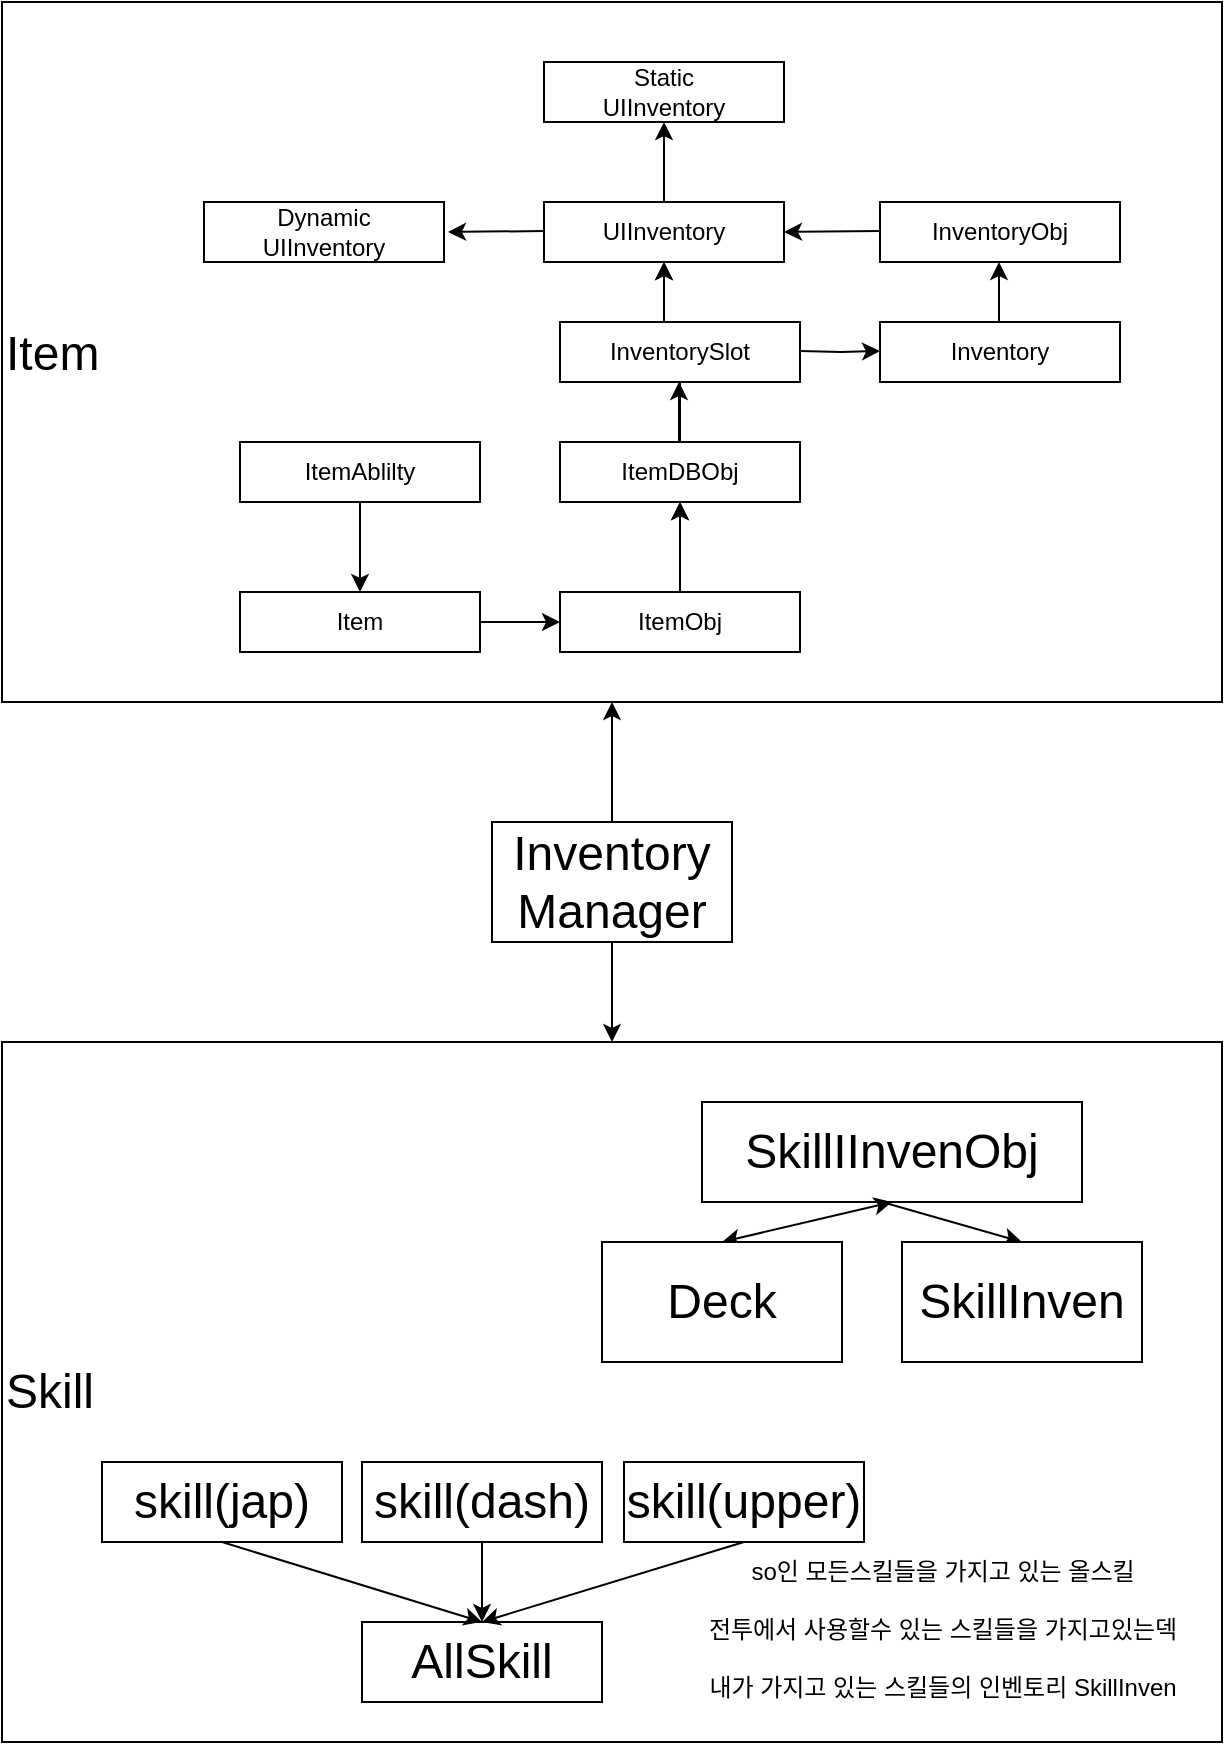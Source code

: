 <mxfile version="20.0.3" type="github">
  <diagram id="C5RBs43oDa-KdzZeNtuy" name="Page-1">
    <mxGraphModel dx="989" dy="521" grid="1" gridSize="10" guides="1" tooltips="1" connect="1" arrows="1" fold="1" page="1" pageScale="1" pageWidth="827" pageHeight="1169" math="0" shadow="0">
      <root>
        <mxCell id="WIyWlLk6GJQsqaUBKTNV-0" />
        <mxCell id="WIyWlLk6GJQsqaUBKTNV-1" parent="WIyWlLk6GJQsqaUBKTNV-0" />
        <mxCell id="bqmJjEF8LR0H1XevY1ZP-106" value="&lt;div style=&quot;&quot;&gt;&lt;span style=&quot;font-size: 24px; background-color: rgb(255, 255, 255);&quot;&gt;Skill&lt;/span&gt;&lt;/div&gt;" style="rounded=0;whiteSpace=wrap;html=1;align=left;" vertex="1" parent="WIyWlLk6GJQsqaUBKTNV-1">
          <mxGeometry x="100" y="530" width="610" height="350" as="geometry" />
        </mxCell>
        <mxCell id="bqmJjEF8LR0H1XevY1ZP-47" value="&lt;div style=&quot;&quot;&gt;&lt;span style=&quot;background-color: rgb(255, 255, 255);&quot;&gt;&lt;span style=&quot;font-size: 24px; line-height: 1.4;&quot;&gt;It&lt;/span&gt;&lt;span style=&quot;font-size: 24px; line-height: 1.4;&quot;&gt;em&lt;/span&gt;&lt;/span&gt;&lt;/div&gt;" style="rounded=0;whiteSpace=wrap;html=1;align=left;" vertex="1" parent="WIyWlLk6GJQsqaUBKTNV-1">
          <mxGeometry x="100" y="10" width="610" height="350" as="geometry" />
        </mxCell>
        <mxCell id="bqmJjEF8LR0H1XevY1ZP-13" style="edgeStyle=orthogonalEdgeStyle;rounded=0;orthogonalLoop=1;jettySize=auto;html=1;exitX=1;exitY=0.5;exitDx=0;exitDy=0;entryX=0;entryY=0.5;entryDx=0;entryDy=0;" edge="1" parent="WIyWlLk6GJQsqaUBKTNV-1" source="bqmJjEF8LR0H1XevY1ZP-0" target="bqmJjEF8LR0H1XevY1ZP-6">
          <mxGeometry relative="1" as="geometry" />
        </mxCell>
        <mxCell id="bqmJjEF8LR0H1XevY1ZP-0" value="Item" style="rounded=0;whiteSpace=wrap;html=1;" vertex="1" parent="WIyWlLk6GJQsqaUBKTNV-1">
          <mxGeometry x="219" y="305" width="120" height="30" as="geometry" />
        </mxCell>
        <mxCell id="bqmJjEF8LR0H1XevY1ZP-2" value="ItemAblilty" style="rounded=0;whiteSpace=wrap;html=1;" vertex="1" parent="WIyWlLk6GJQsqaUBKTNV-1">
          <mxGeometry x="219" y="230" width="120" height="30" as="geometry" />
        </mxCell>
        <mxCell id="bqmJjEF8LR0H1XevY1ZP-3" value="" style="endArrow=classic;html=1;rounded=0;exitX=0.5;exitY=1;exitDx=0;exitDy=0;" edge="1" parent="WIyWlLk6GJQsqaUBKTNV-1" source="bqmJjEF8LR0H1XevY1ZP-2" target="bqmJjEF8LR0H1XevY1ZP-0">
          <mxGeometry width="50" height="50" relative="1" as="geometry">
            <mxPoint x="309" y="210" as="sourcePoint" />
            <mxPoint x="269" y="310" as="targetPoint" />
          </mxGeometry>
        </mxCell>
        <mxCell id="bqmJjEF8LR0H1XevY1ZP-18" value="" style="edgeStyle=orthogonalEdgeStyle;rounded=0;orthogonalLoop=1;jettySize=auto;html=1;" edge="1" parent="WIyWlLk6GJQsqaUBKTNV-1" source="bqmJjEF8LR0H1XevY1ZP-6" target="bqmJjEF8LR0H1XevY1ZP-15">
          <mxGeometry relative="1" as="geometry" />
        </mxCell>
        <mxCell id="bqmJjEF8LR0H1XevY1ZP-6" value="ItemObj" style="rounded=0;whiteSpace=wrap;html=1;" vertex="1" parent="WIyWlLk6GJQsqaUBKTNV-1">
          <mxGeometry x="379" y="305" width="120" height="30" as="geometry" />
        </mxCell>
        <mxCell id="bqmJjEF8LR0H1XevY1ZP-14" value="" style="endArrow=classic;html=1;rounded=0;exitX=0.5;exitY=0;exitDx=0;exitDy=0;entryX=0.5;entryY=1;entryDx=0;entryDy=0;" edge="1" parent="WIyWlLk6GJQsqaUBKTNV-1" source="bqmJjEF8LR0H1XevY1ZP-6" target="bqmJjEF8LR0H1XevY1ZP-15">
          <mxGeometry width="50" height="50" relative="1" as="geometry">
            <mxPoint x="471" y="340" as="sourcePoint" />
            <mxPoint x="439" y="220" as="targetPoint" />
          </mxGeometry>
        </mxCell>
        <mxCell id="bqmJjEF8LR0H1XevY1ZP-45" value="" style="edgeStyle=orthogonalEdgeStyle;rounded=0;orthogonalLoop=1;jettySize=auto;html=1;" edge="1" parent="WIyWlLk6GJQsqaUBKTNV-1" source="bqmJjEF8LR0H1XevY1ZP-15" target="bqmJjEF8LR0H1XevY1ZP-33">
          <mxGeometry relative="1" as="geometry" />
        </mxCell>
        <mxCell id="bqmJjEF8LR0H1XevY1ZP-15" value="ItemDBObj" style="rounded=0;whiteSpace=wrap;html=1;" vertex="1" parent="WIyWlLk6GJQsqaUBKTNV-1">
          <mxGeometry x="379" y="230" width="120" height="30" as="geometry" />
        </mxCell>
        <mxCell id="bqmJjEF8LR0H1XevY1ZP-19" value="" style="endArrow=classic;html=1;rounded=0;exitX=0.5;exitY=0;exitDx=0;exitDy=0;entryX=0.5;entryY=1;entryDx=0;entryDy=0;" edge="1" parent="WIyWlLk6GJQsqaUBKTNV-1">
          <mxGeometry width="50" height="50" relative="1" as="geometry">
            <mxPoint x="438.5" y="230" as="sourcePoint" />
            <mxPoint x="438.5" y="200" as="targetPoint" />
          </mxGeometry>
        </mxCell>
        <mxCell id="bqmJjEF8LR0H1XevY1ZP-20" value="InventorySlot" style="rounded=0;whiteSpace=wrap;html=1;" vertex="1" parent="WIyWlLk6GJQsqaUBKTNV-1">
          <mxGeometry x="379" y="170" width="120" height="30" as="geometry" />
        </mxCell>
        <mxCell id="bqmJjEF8LR0H1XevY1ZP-21" style="edgeStyle=orthogonalEdgeStyle;rounded=0;orthogonalLoop=1;jettySize=auto;html=1;exitX=1;exitY=0.5;exitDx=0;exitDy=0;entryX=0;entryY=0.5;entryDx=0;entryDy=0;" edge="1" parent="WIyWlLk6GJQsqaUBKTNV-1">
          <mxGeometry relative="1" as="geometry">
            <mxPoint x="499" y="184.5" as="sourcePoint" />
            <mxPoint x="539" y="184.5" as="targetPoint" />
          </mxGeometry>
        </mxCell>
        <mxCell id="bqmJjEF8LR0H1XevY1ZP-22" value="Inventory" style="rounded=0;whiteSpace=wrap;html=1;" vertex="1" parent="WIyWlLk6GJQsqaUBKTNV-1">
          <mxGeometry x="539" y="170" width="120" height="30" as="geometry" />
        </mxCell>
        <mxCell id="bqmJjEF8LR0H1XevY1ZP-23" value="" style="endArrow=classic;html=1;rounded=0;exitX=0.5;exitY=0;exitDx=0;exitDy=0;entryX=0.5;entryY=1;entryDx=0;entryDy=0;" edge="1" parent="WIyWlLk6GJQsqaUBKTNV-1">
          <mxGeometry width="50" height="50" relative="1" as="geometry">
            <mxPoint x="598.5" y="170" as="sourcePoint" />
            <mxPoint x="598.5" y="140" as="targetPoint" />
          </mxGeometry>
        </mxCell>
        <mxCell id="bqmJjEF8LR0H1XevY1ZP-24" value="InventoryObj" style="rounded=0;whiteSpace=wrap;html=1;" vertex="1" parent="WIyWlLk6GJQsqaUBKTNV-1">
          <mxGeometry x="539" y="110" width="120" height="30" as="geometry" />
        </mxCell>
        <mxCell id="bqmJjEF8LR0H1XevY1ZP-31" value="" style="endArrow=classic;html=1;rounded=0;" edge="1" parent="WIyWlLk6GJQsqaUBKTNV-1">
          <mxGeometry width="50" height="50" relative="1" as="geometry">
            <mxPoint x="539" y="124.5" as="sourcePoint" />
            <mxPoint x="491" y="125" as="targetPoint" />
          </mxGeometry>
        </mxCell>
        <mxCell id="bqmJjEF8LR0H1XevY1ZP-33" value="UIInventory" style="rounded=0;whiteSpace=wrap;html=1;" vertex="1" parent="WIyWlLk6GJQsqaUBKTNV-1">
          <mxGeometry x="371" y="110" width="120" height="30" as="geometry" />
        </mxCell>
        <mxCell id="bqmJjEF8LR0H1XevY1ZP-36" value="" style="endArrow=classic;html=1;rounded=0;entryX=0.5;entryY=1;entryDx=0;entryDy=0;" edge="1" parent="WIyWlLk6GJQsqaUBKTNV-1" target="bqmJjEF8LR0H1XevY1ZP-33">
          <mxGeometry width="50" height="50" relative="1" as="geometry">
            <mxPoint x="431" y="170" as="sourcePoint" />
            <mxPoint x="448.5" y="210" as="targetPoint" />
          </mxGeometry>
        </mxCell>
        <mxCell id="bqmJjEF8LR0H1XevY1ZP-38" value="" style="endArrow=classic;html=1;rounded=0;" edge="1" parent="WIyWlLk6GJQsqaUBKTNV-1">
          <mxGeometry width="50" height="50" relative="1" as="geometry">
            <mxPoint x="371" y="124.5" as="sourcePoint" />
            <mxPoint x="323" y="125" as="targetPoint" />
          </mxGeometry>
        </mxCell>
        <mxCell id="bqmJjEF8LR0H1XevY1ZP-40" value="Dynamic&lt;br&gt;UIInventory" style="rounded=0;whiteSpace=wrap;html=1;" vertex="1" parent="WIyWlLk6GJQsqaUBKTNV-1">
          <mxGeometry x="201" y="110" width="120" height="30" as="geometry" />
        </mxCell>
        <mxCell id="bqmJjEF8LR0H1XevY1ZP-42" value="" style="endArrow=classic;html=1;rounded=0;exitX=0.5;exitY=0;exitDx=0;exitDy=0;" edge="1" parent="WIyWlLk6GJQsqaUBKTNV-1" source="bqmJjEF8LR0H1XevY1ZP-33">
          <mxGeometry width="50" height="50" relative="1" as="geometry">
            <mxPoint x="441" y="180" as="sourcePoint" />
            <mxPoint x="431" y="70" as="targetPoint" />
          </mxGeometry>
        </mxCell>
        <mxCell id="bqmJjEF8LR0H1XevY1ZP-46" value="Static&lt;br&gt;UIInventory" style="rounded=0;whiteSpace=wrap;html=1;" vertex="1" parent="WIyWlLk6GJQsqaUBKTNV-1">
          <mxGeometry x="371" y="40" width="120" height="30" as="geometry" />
        </mxCell>
        <mxCell id="bqmJjEF8LR0H1XevY1ZP-99" value="Inventory&lt;br&gt;Manager" style="rounded=0;whiteSpace=wrap;html=1;labelBackgroundColor=#FFFFFF;fontSize=24;" vertex="1" parent="WIyWlLk6GJQsqaUBKTNV-1">
          <mxGeometry x="345" y="420" width="120" height="60" as="geometry" />
        </mxCell>
        <mxCell id="bqmJjEF8LR0H1XevY1ZP-102" value="" style="endArrow=classic;html=1;rounded=0;fontSize=24;entryX=0.5;entryY=1;entryDx=0;entryDy=0;exitX=0.5;exitY=0;exitDx=0;exitDy=0;" edge="1" parent="WIyWlLk6GJQsqaUBKTNV-1" source="bqmJjEF8LR0H1XevY1ZP-99" target="bqmJjEF8LR0H1XevY1ZP-47">
          <mxGeometry width="50" height="50" relative="1" as="geometry">
            <mxPoint x="390" y="610" as="sourcePoint" />
            <mxPoint x="430" y="560" as="targetPoint" />
          </mxGeometry>
        </mxCell>
        <mxCell id="bqmJjEF8LR0H1XevY1ZP-108" value="" style="endArrow=classic;html=1;rounded=0;fontSize=24;exitX=0.5;exitY=1;exitDx=0;exitDy=0;" edge="1" parent="WIyWlLk6GJQsqaUBKTNV-1" source="bqmJjEF8LR0H1XevY1ZP-99" target="bqmJjEF8LR0H1XevY1ZP-106">
          <mxGeometry width="50" height="50" relative="1" as="geometry">
            <mxPoint x="360" y="640" as="sourcePoint" />
            <mxPoint x="410" y="590" as="targetPoint" />
          </mxGeometry>
        </mxCell>
        <mxCell id="bqmJjEF8LR0H1XevY1ZP-109" value="skill(dash)" style="rounded=0;whiteSpace=wrap;html=1;labelBackgroundColor=#FFFFFF;fontSize=24;" vertex="1" parent="WIyWlLk6GJQsqaUBKTNV-1">
          <mxGeometry x="280" y="740" width="120" height="40" as="geometry" />
        </mxCell>
        <mxCell id="bqmJjEF8LR0H1XevY1ZP-110" value="AllSkill" style="rounded=0;whiteSpace=wrap;html=1;labelBackgroundColor=#FFFFFF;fontSize=24;" vertex="1" parent="WIyWlLk6GJQsqaUBKTNV-1">
          <mxGeometry x="280" y="820" width="120" height="40" as="geometry" />
        </mxCell>
        <mxCell id="bqmJjEF8LR0H1XevY1ZP-111" value="SkillIInvenObj" style="rounded=0;whiteSpace=wrap;html=1;labelBackgroundColor=#FFFFFF;fontSize=24;" vertex="1" parent="WIyWlLk6GJQsqaUBKTNV-1">
          <mxGeometry x="450" y="560" width="190" height="50" as="geometry" />
        </mxCell>
        <mxCell id="bqmJjEF8LR0H1XevY1ZP-114" value="skill(jap)" style="rounded=0;whiteSpace=wrap;html=1;labelBackgroundColor=#FFFFFF;fontSize=24;" vertex="1" parent="WIyWlLk6GJQsqaUBKTNV-1">
          <mxGeometry x="150" y="740" width="120" height="40" as="geometry" />
        </mxCell>
        <mxCell id="bqmJjEF8LR0H1XevY1ZP-115" value="skill(upper)" style="rounded=0;whiteSpace=wrap;html=1;labelBackgroundColor=#FFFFFF;fontSize=24;" vertex="1" parent="WIyWlLk6GJQsqaUBKTNV-1">
          <mxGeometry x="411" y="740" width="120" height="40" as="geometry" />
        </mxCell>
        <mxCell id="bqmJjEF8LR0H1XevY1ZP-117" value="" style="endArrow=classic;html=1;rounded=0;fontSize=24;exitX=0.5;exitY=1;exitDx=0;exitDy=0;entryX=0.5;entryY=0;entryDx=0;entryDy=0;" edge="1" parent="WIyWlLk6GJQsqaUBKTNV-1" source="bqmJjEF8LR0H1XevY1ZP-114" target="bqmJjEF8LR0H1XevY1ZP-110">
          <mxGeometry width="50" height="50" relative="1" as="geometry">
            <mxPoint x="400" y="640" as="sourcePoint" />
            <mxPoint x="450" y="590" as="targetPoint" />
          </mxGeometry>
        </mxCell>
        <mxCell id="bqmJjEF8LR0H1XevY1ZP-118" value="" style="endArrow=classic;html=1;rounded=0;fontSize=24;exitX=0.5;exitY=1;exitDx=0;exitDy=0;entryX=0.5;entryY=0;entryDx=0;entryDy=0;" edge="1" parent="WIyWlLk6GJQsqaUBKTNV-1" source="bqmJjEF8LR0H1XevY1ZP-109" target="bqmJjEF8LR0H1XevY1ZP-110">
          <mxGeometry width="50" height="50" relative="1" as="geometry">
            <mxPoint x="400" y="640" as="sourcePoint" />
            <mxPoint x="450" y="590" as="targetPoint" />
          </mxGeometry>
        </mxCell>
        <mxCell id="bqmJjEF8LR0H1XevY1ZP-119" value="" style="endArrow=classic;html=1;rounded=0;fontSize=24;exitX=0.5;exitY=1;exitDx=0;exitDy=0;entryX=0.5;entryY=0;entryDx=0;entryDy=0;" edge="1" parent="WIyWlLk6GJQsqaUBKTNV-1" source="bqmJjEF8LR0H1XevY1ZP-115" target="bqmJjEF8LR0H1XevY1ZP-110">
          <mxGeometry width="50" height="50" relative="1" as="geometry">
            <mxPoint x="400" y="640" as="sourcePoint" />
            <mxPoint x="450" y="590" as="targetPoint" />
          </mxGeometry>
        </mxCell>
        <mxCell id="bqmJjEF8LR0H1XevY1ZP-120" value="" style="endArrow=classic;startArrow=classic;html=1;rounded=0;fontSize=24;entryX=0.5;entryY=1;entryDx=0;entryDy=0;exitX=0.5;exitY=0;exitDx=0;exitDy=0;" edge="1" parent="WIyWlLk6GJQsqaUBKTNV-1" source="bqmJjEF8LR0H1XevY1ZP-122" target="bqmJjEF8LR0H1XevY1ZP-111">
          <mxGeometry width="50" height="50" relative="1" as="geometry">
            <mxPoint x="360" y="640" as="sourcePoint" />
            <mxPoint x="410" y="590" as="targetPoint" />
          </mxGeometry>
        </mxCell>
        <mxCell id="bqmJjEF8LR0H1XevY1ZP-121" value="" style="endArrow=classic;html=1;rounded=0;fontSize=24;entryX=0.5;entryY=0;entryDx=0;entryDy=0;" edge="1" parent="WIyWlLk6GJQsqaUBKTNV-1" target="bqmJjEF8LR0H1XevY1ZP-123">
          <mxGeometry width="50" height="50" relative="1" as="geometry">
            <mxPoint x="540" y="610" as="sourcePoint" />
            <mxPoint x="410" y="590" as="targetPoint" />
          </mxGeometry>
        </mxCell>
        <mxCell id="bqmJjEF8LR0H1XevY1ZP-122" value="Deck" style="rounded=0;whiteSpace=wrap;html=1;labelBackgroundColor=#FFFFFF;fontSize=24;" vertex="1" parent="WIyWlLk6GJQsqaUBKTNV-1">
          <mxGeometry x="400" y="630" width="120" height="60" as="geometry" />
        </mxCell>
        <mxCell id="bqmJjEF8LR0H1XevY1ZP-123" value="SkillInven" style="rounded=0;whiteSpace=wrap;html=1;labelBackgroundColor=#FFFFFF;fontSize=24;" vertex="1" parent="WIyWlLk6GJQsqaUBKTNV-1">
          <mxGeometry x="550" y="630" width="120" height="60" as="geometry" />
        </mxCell>
        <mxCell id="bqmJjEF8LR0H1XevY1ZP-124" value="&lt;font style=&quot;font-size: 12px;&quot;&gt;so인 모든스킬들을 가지고 있는 올스킬&lt;br&gt;전투에서 사용할수 있는 스킬들을 가지고있는덱&lt;br&gt;내가 가지고 있는 스킬들의 인벤토리 SkillInven&lt;/font&gt;" style="text;html=1;align=center;verticalAlign=middle;resizable=0;points=[];autosize=1;strokeColor=none;fillColor=none;fontSize=24;strokeWidth=0;" vertex="1" parent="WIyWlLk6GJQsqaUBKTNV-1">
          <mxGeometry x="430" y="770" width="280" height="100" as="geometry" />
        </mxCell>
      </root>
    </mxGraphModel>
  </diagram>
</mxfile>
